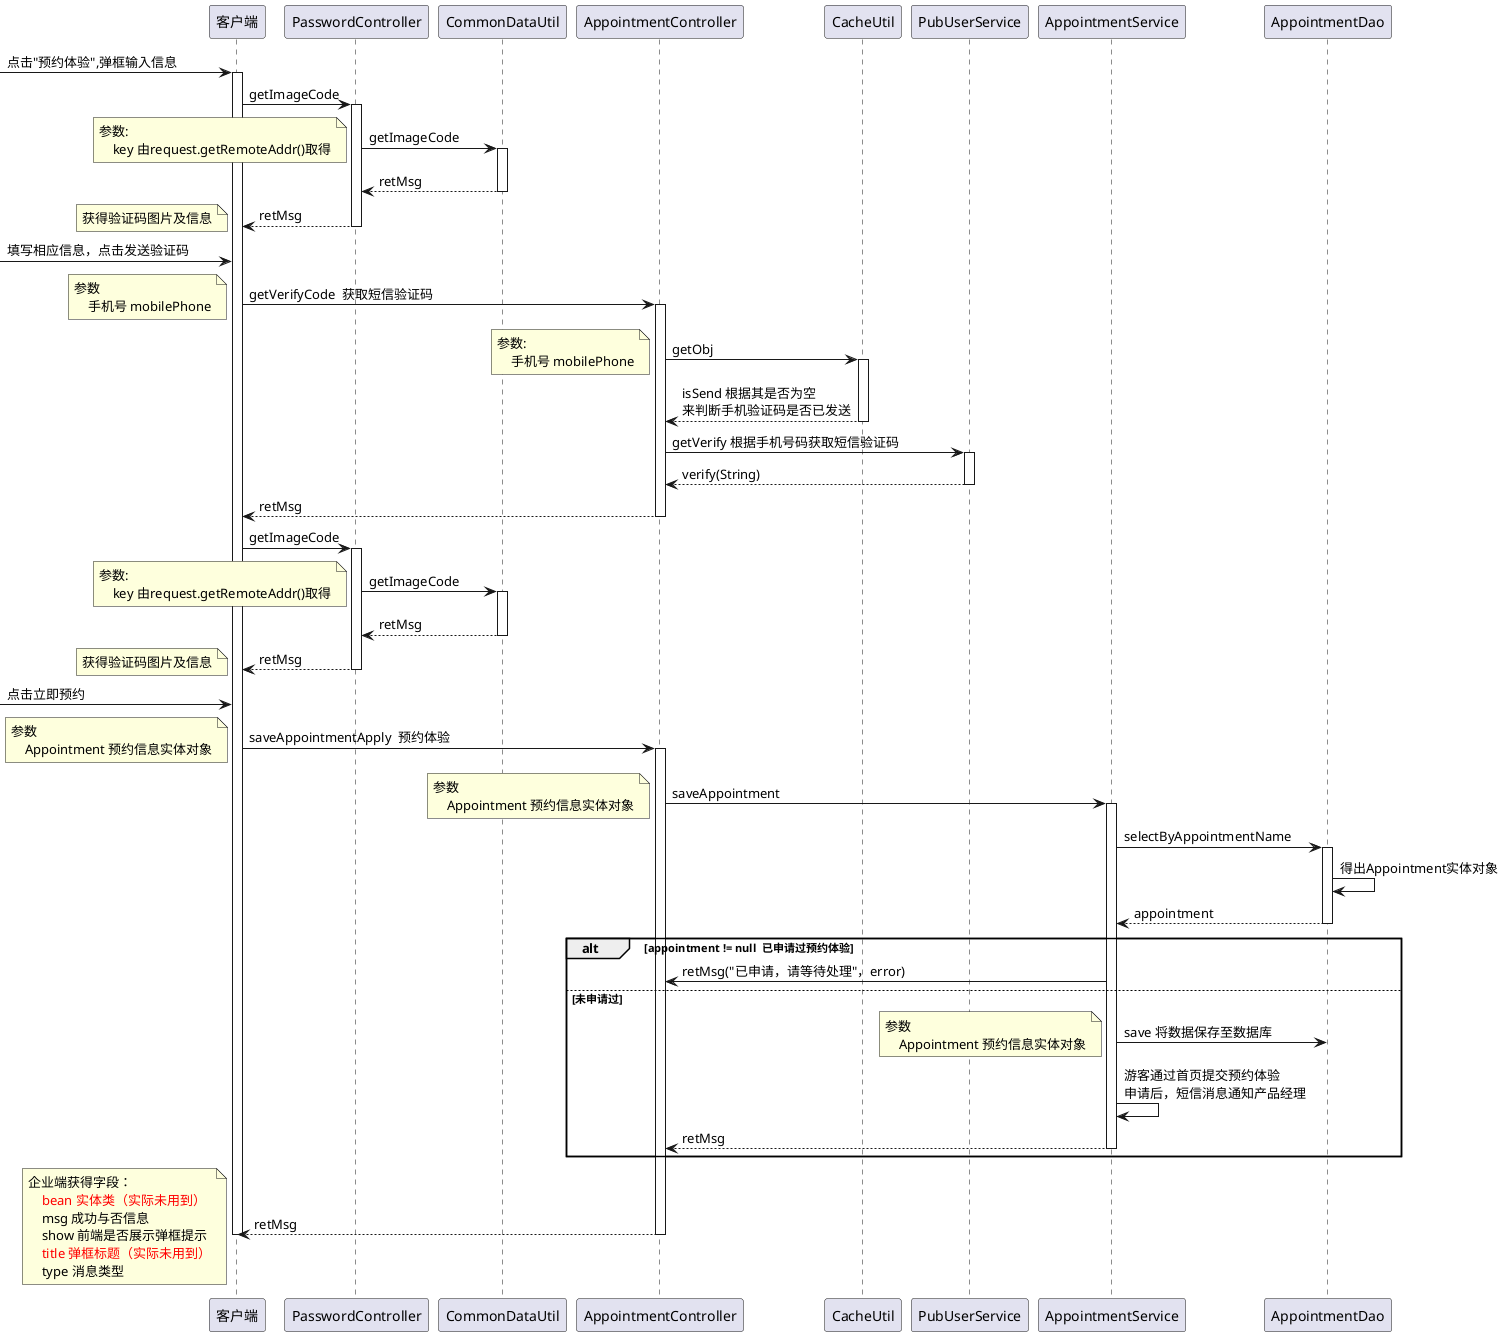 @startuml

-> 客户端: 点击"预约体验",弹框输入信息
activate 客户端
客户端 -> PasswordController: getImageCode
activate PasswordController
PasswordController -> CommonDataUtil: getImageCode
note left
参数:
    key 由request.getRemoteAddr()取得
end note
activate CommonDataUtil
return retMsg
return retMsg
note left
获得验证码图片及信息
end note

-> 客户端: 填写相应信息，点击发送验证码
客户端 -> AppointmentController: getVerifyCode  获取短信验证码
note left
    参数
        手机号 mobilePhone
end note
activate AppointmentController
AppointmentController -> CacheUtil: getObj
note left
参数:
    手机号 mobilePhone
end note
activate CacheUtil
return isSend 根据其是否为空\n来判断手机验证码是否已发送

AppointmentController -> PubUserService: getVerify 根据手机号码获取短信验证码
activate PubUserService

return verify(String)
return retMsg

客户端 -> PasswordController: getImageCode
activate PasswordController
PasswordController -> CommonDataUtil: getImageCode
note left
参数:
    key 由request.getRemoteAddr()取得
end note
activate CommonDataUtil
return retMsg
return retMsg
note left
获得验证码图片及信息
end note

-> 客户端: 点击立即预约
客户端 -> AppointmentController: saveAppointmentApply  预约体验
note left
    参数
        Appointment 预约信息实体对象
end note
activate AppointmentController
AppointmentController -> AppointmentService: saveAppointment
note left
    参数
        Appointment 预约信息实体对象
end note
activate AppointmentService
AppointmentService -> AppointmentDao: selectByAppointmentName
activate AppointmentDao
AppointmentDao -> AppointmentDao: 得出Appointment实体对象
return appointment

alt appointment != null  已申请过预约体验
AppointmentService -> AppointmentController:  retMsg("已申请，请等待处理"，error)
else 未申请过
AppointmentService -> AppointmentDao: save 将数据保存至数据库
note left
    参数
        Appointment 预约信息实体对象
end note
AppointmentService -> AppointmentService: 游客通过首页提交预约体验\n申请后，短信消息通知产品经理
return retMsg
end alt

return retMsg

deactivate 客户端


note left
企业端获得字段：
    <color red>bean 实体类（实际未用到）
    msg 成功与否信息
    show 前端是否展示弹框提示
    <color red>title 弹框标题（实际未用到）
    type 消息类型
end note
@enduml